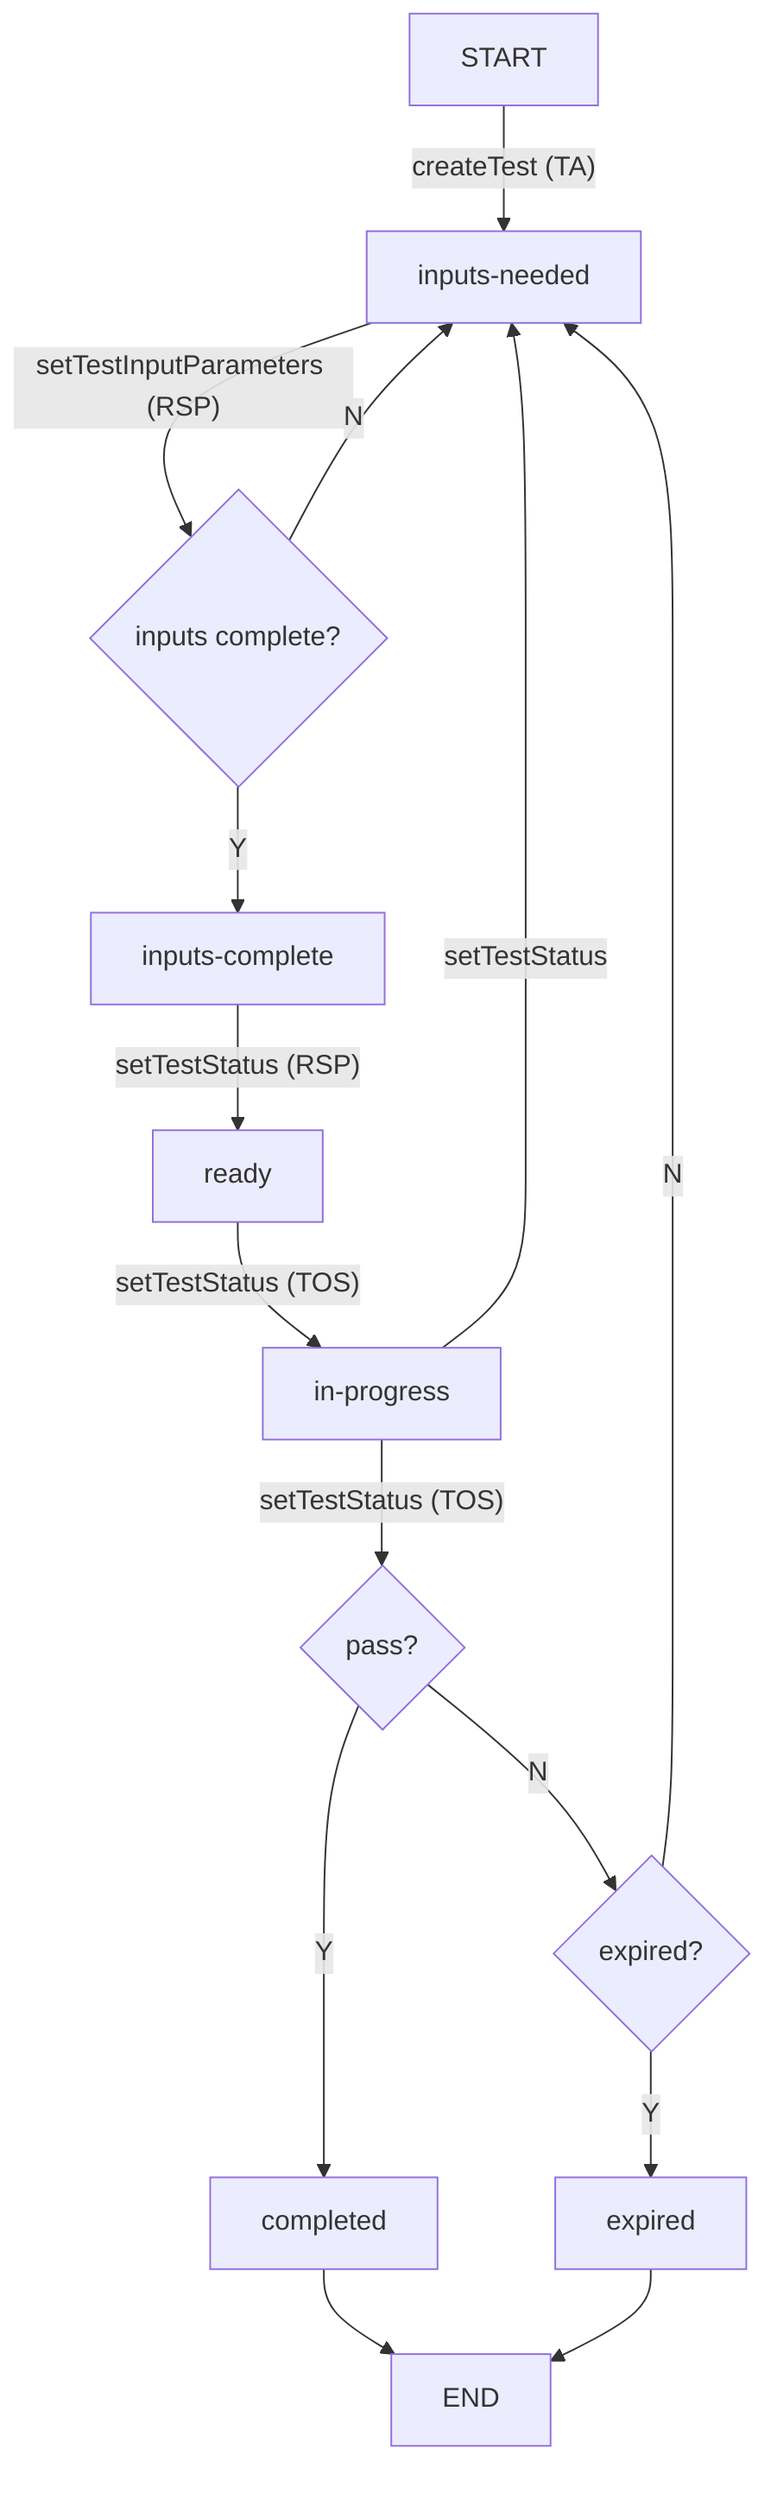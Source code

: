 flowchart TD
    START[START] --> |"createTest (TA)"| A
    A[inputs-needed] -->|"setTestInputParameters (RSP)"| B{inputs complete?}
    B -->|N| A
    B -->|Y| C[inputs-complete]
    C -->|"setTestStatus (RSP)"| D[ready]
    D --> |"setTestStatus (TOS)"| E1[in-progress]
    E1 --> |setTestStatus| A
    E1 --> |"setTestStatus (TOS)"| G{pass?}
    G --> |Y| H[completed]
    G --> |N| I{expired?}
    I --> |N| A
    I --> |Y| J[expired]
    H --> END
    J --> END